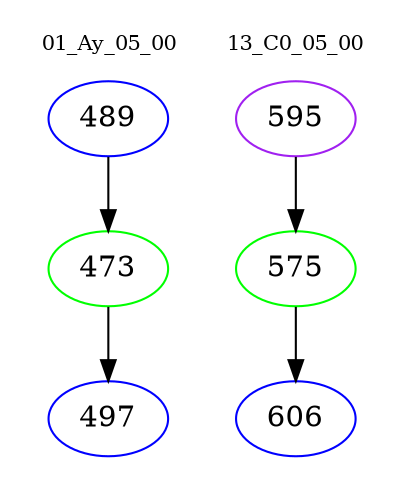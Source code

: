 digraph{
subgraph cluster_0 {
color = white
label = "01_Ay_05_00";
fontsize=10;
T0_489 [label="489", color="blue"]
T0_489 -> T0_473 [color="black"]
T0_473 [label="473", color="green"]
T0_473 -> T0_497 [color="black"]
T0_497 [label="497", color="blue"]
}
subgraph cluster_1 {
color = white
label = "13_C0_05_00";
fontsize=10;
T1_595 [label="595", color="purple"]
T1_595 -> T1_575 [color="black"]
T1_575 [label="575", color="green"]
T1_575 -> T1_606 [color="black"]
T1_606 [label="606", color="blue"]
}
}
